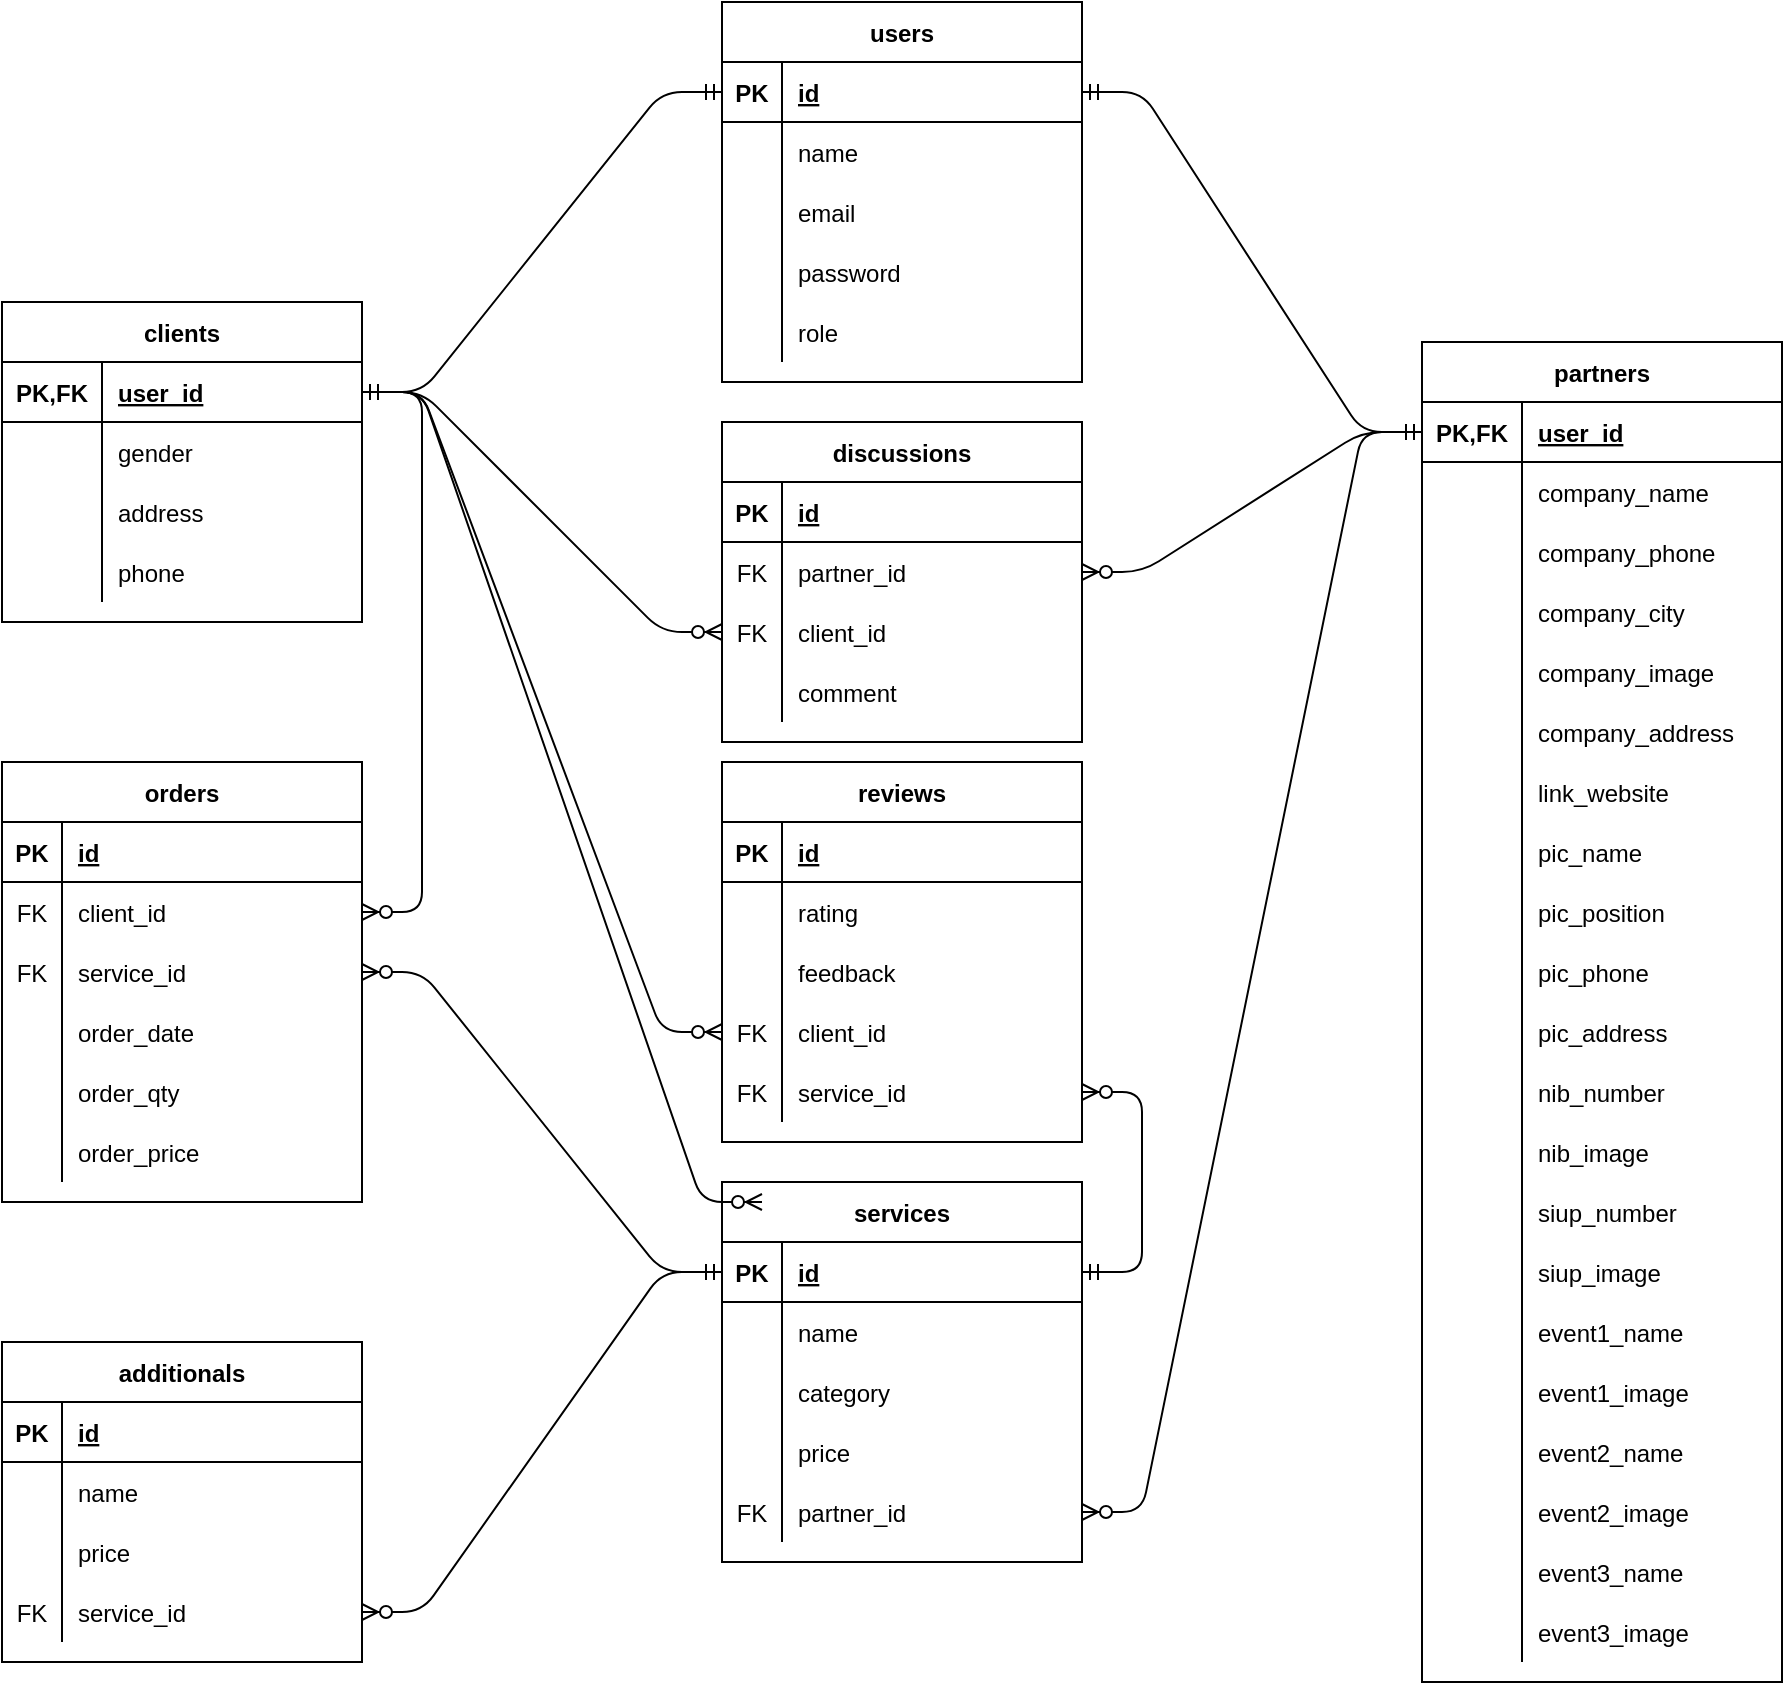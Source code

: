 <mxfile version="13.9.9" type="device"><diagram id="7vVhhY3sMpNbxDXtLegC" name="Page-1"><mxGraphModel dx="852" dy="494" grid="1" gridSize="10" guides="1" tooltips="1" connect="1" arrows="1" fold="1" page="1" pageScale="1" pageWidth="850" pageHeight="1100" math="0" shadow="0"><root><mxCell id="0"/><mxCell id="1" parent="0"/><mxCell id="mZylwE0ilWby5DpFtync-1" value="clients" style="shape=table;startSize=30;container=1;collapsible=1;childLayout=tableLayout;fixedRows=1;rowLines=0;fontStyle=1;align=center;resizeLast=1;" parent="1" vertex="1"><mxGeometry x="200" y="240" width="180" height="160" as="geometry"/></mxCell><mxCell id="mZylwE0ilWby5DpFtync-2" value="" style="shape=partialRectangle;collapsible=0;dropTarget=0;pointerEvents=0;fillColor=none;top=0;left=0;bottom=1;right=0;points=[[0,0.5],[1,0.5]];portConstraint=eastwest;" parent="mZylwE0ilWby5DpFtync-1" vertex="1"><mxGeometry y="30" width="180" height="30" as="geometry"/></mxCell><mxCell id="mZylwE0ilWby5DpFtync-3" value="PK,FK" style="shape=partialRectangle;connectable=0;fillColor=none;top=0;left=0;bottom=0;right=0;fontStyle=1;overflow=hidden;" parent="mZylwE0ilWby5DpFtync-2" vertex="1"><mxGeometry width="50" height="30" as="geometry"/></mxCell><mxCell id="mZylwE0ilWby5DpFtync-4" value="user_id" style="shape=partialRectangle;connectable=0;fillColor=none;top=0;left=0;bottom=0;right=0;align=left;spacingLeft=6;fontStyle=5;overflow=hidden;" parent="mZylwE0ilWby5DpFtync-2" vertex="1"><mxGeometry x="50" width="130" height="30" as="geometry"/></mxCell><mxCell id="mZylwE0ilWby5DpFtync-8" value="" style="shape=partialRectangle;collapsible=0;dropTarget=0;pointerEvents=0;fillColor=none;top=0;left=0;bottom=0;right=0;points=[[0,0.5],[1,0.5]];portConstraint=eastwest;" parent="mZylwE0ilWby5DpFtync-1" vertex="1"><mxGeometry y="60" width="180" height="30" as="geometry"/></mxCell><mxCell id="mZylwE0ilWby5DpFtync-9" value="" style="shape=partialRectangle;connectable=0;fillColor=none;top=0;left=0;bottom=0;right=0;editable=1;overflow=hidden;" parent="mZylwE0ilWby5DpFtync-8" vertex="1"><mxGeometry width="50" height="30" as="geometry"/></mxCell><mxCell id="mZylwE0ilWby5DpFtync-10" value="gender" style="shape=partialRectangle;connectable=0;fillColor=none;top=0;left=0;bottom=0;right=0;align=left;spacingLeft=6;overflow=hidden;" parent="mZylwE0ilWby5DpFtync-8" vertex="1"><mxGeometry x="50" width="130" height="30" as="geometry"/></mxCell><mxCell id="1_7S9FqW3H-1Bu59NG8p-7" style="shape=partialRectangle;collapsible=0;dropTarget=0;pointerEvents=0;fillColor=none;top=0;left=0;bottom=0;right=0;points=[[0,0.5],[1,0.5]];portConstraint=eastwest;" parent="mZylwE0ilWby5DpFtync-1" vertex="1"><mxGeometry y="90" width="180" height="30" as="geometry"/></mxCell><mxCell id="1_7S9FqW3H-1Bu59NG8p-8" style="shape=partialRectangle;connectable=0;fillColor=none;top=0;left=0;bottom=0;right=0;editable=1;overflow=hidden;" parent="1_7S9FqW3H-1Bu59NG8p-7" vertex="1"><mxGeometry width="50" height="30" as="geometry"/></mxCell><mxCell id="1_7S9FqW3H-1Bu59NG8p-9" value="address" style="shape=partialRectangle;connectable=0;fillColor=none;top=0;left=0;bottom=0;right=0;align=left;spacingLeft=6;overflow=hidden;" parent="1_7S9FqW3H-1Bu59NG8p-7" vertex="1"><mxGeometry x="50" width="130" height="30" as="geometry"/></mxCell><mxCell id="8lcmx79aWJHVTIyxf9C0-26" style="shape=partialRectangle;collapsible=0;dropTarget=0;pointerEvents=0;fillColor=none;top=0;left=0;bottom=0;right=0;points=[[0,0.5],[1,0.5]];portConstraint=eastwest;" parent="mZylwE0ilWby5DpFtync-1" vertex="1"><mxGeometry y="120" width="180" height="30" as="geometry"/></mxCell><mxCell id="8lcmx79aWJHVTIyxf9C0-27" style="shape=partialRectangle;connectable=0;fillColor=none;top=0;left=0;bottom=0;right=0;editable=1;overflow=hidden;" parent="8lcmx79aWJHVTIyxf9C0-26" vertex="1"><mxGeometry width="50" height="30" as="geometry"/></mxCell><mxCell id="8lcmx79aWJHVTIyxf9C0-28" value="phone" style="shape=partialRectangle;connectable=0;fillColor=none;top=0;left=0;bottom=0;right=0;align=left;spacingLeft=6;overflow=hidden;" parent="8lcmx79aWJHVTIyxf9C0-26" vertex="1"><mxGeometry x="50" width="130" height="30" as="geometry"/></mxCell><mxCell id="1_7S9FqW3H-1Bu59NG8p-26" value="partners" style="shape=table;startSize=30;container=1;collapsible=1;childLayout=tableLayout;fixedRows=1;rowLines=0;fontStyle=1;align=center;resizeLast=1;" parent="1" vertex="1"><mxGeometry x="910" y="260" width="180" height="670" as="geometry"/></mxCell><mxCell id="1_7S9FqW3H-1Bu59NG8p-27" value="" style="shape=partialRectangle;collapsible=0;dropTarget=0;pointerEvents=0;fillColor=none;top=0;left=0;bottom=1;right=0;points=[[0,0.5],[1,0.5]];portConstraint=eastwest;" parent="1_7S9FqW3H-1Bu59NG8p-26" vertex="1"><mxGeometry y="30" width="180" height="30" as="geometry"/></mxCell><mxCell id="1_7S9FqW3H-1Bu59NG8p-28" value="PK,FK" style="shape=partialRectangle;connectable=0;fillColor=none;top=0;left=0;bottom=0;right=0;fontStyle=1;overflow=hidden;" parent="1_7S9FqW3H-1Bu59NG8p-27" vertex="1"><mxGeometry width="50" height="30" as="geometry"/></mxCell><mxCell id="1_7S9FqW3H-1Bu59NG8p-29" value="user_id" style="shape=partialRectangle;connectable=0;fillColor=none;top=0;left=0;bottom=0;right=0;align=left;spacingLeft=6;fontStyle=5;overflow=hidden;" parent="1_7S9FqW3H-1Bu59NG8p-27" vertex="1"><mxGeometry x="50" width="130" height="30" as="geometry"/></mxCell><mxCell id="1_7S9FqW3H-1Bu59NG8p-33" value="" style="shape=partialRectangle;collapsible=0;dropTarget=0;pointerEvents=0;fillColor=none;top=0;left=0;bottom=0;right=0;points=[[0,0.5],[1,0.5]];portConstraint=eastwest;" parent="1_7S9FqW3H-1Bu59NG8p-26" vertex="1"><mxGeometry y="60" width="180" height="30" as="geometry"/></mxCell><mxCell id="1_7S9FqW3H-1Bu59NG8p-34" value="" style="shape=partialRectangle;connectable=0;fillColor=none;top=0;left=0;bottom=0;right=0;editable=1;overflow=hidden;" parent="1_7S9FqW3H-1Bu59NG8p-33" vertex="1"><mxGeometry width="50" height="30" as="geometry"/></mxCell><mxCell id="1_7S9FqW3H-1Bu59NG8p-35" value="company_name" style="shape=partialRectangle;connectable=0;fillColor=none;top=0;left=0;bottom=0;right=0;align=left;spacingLeft=6;overflow=hidden;" parent="1_7S9FqW3H-1Bu59NG8p-33" vertex="1"><mxGeometry x="50" width="130" height="30" as="geometry"/></mxCell><mxCell id="1_7S9FqW3H-1Bu59NG8p-36" value="" style="shape=partialRectangle;collapsible=0;dropTarget=0;pointerEvents=0;fillColor=none;top=0;left=0;bottom=0;right=0;points=[[0,0.5],[1,0.5]];portConstraint=eastwest;" parent="1_7S9FqW3H-1Bu59NG8p-26" vertex="1"><mxGeometry y="90" width="180" height="30" as="geometry"/></mxCell><mxCell id="1_7S9FqW3H-1Bu59NG8p-37" value="" style="shape=partialRectangle;connectable=0;fillColor=none;top=0;left=0;bottom=0;right=0;editable=1;overflow=hidden;" parent="1_7S9FqW3H-1Bu59NG8p-36" vertex="1"><mxGeometry width="50" height="30" as="geometry"/></mxCell><mxCell id="1_7S9FqW3H-1Bu59NG8p-38" value="company_phone" style="shape=partialRectangle;connectable=0;fillColor=none;top=0;left=0;bottom=0;right=0;align=left;spacingLeft=6;overflow=hidden;" parent="1_7S9FqW3H-1Bu59NG8p-36" vertex="1"><mxGeometry x="50" width="130" height="30" as="geometry"/></mxCell><mxCell id="8lcmx79aWJHVTIyxf9C0-74" style="shape=partialRectangle;collapsible=0;dropTarget=0;pointerEvents=0;fillColor=none;top=0;left=0;bottom=0;right=0;points=[[0,0.5],[1,0.5]];portConstraint=eastwest;" parent="1_7S9FqW3H-1Bu59NG8p-26" vertex="1"><mxGeometry y="120" width="180" height="30" as="geometry"/></mxCell><mxCell id="8lcmx79aWJHVTIyxf9C0-75" style="shape=partialRectangle;connectable=0;fillColor=none;top=0;left=0;bottom=0;right=0;editable=1;overflow=hidden;" parent="8lcmx79aWJHVTIyxf9C0-74" vertex="1"><mxGeometry width="50" height="30" as="geometry"/></mxCell><mxCell id="8lcmx79aWJHVTIyxf9C0-76" value="company_city" style="shape=partialRectangle;connectable=0;fillColor=none;top=0;left=0;bottom=0;right=0;align=left;spacingLeft=6;overflow=hidden;" parent="8lcmx79aWJHVTIyxf9C0-74" vertex="1"><mxGeometry x="50" width="130" height="30" as="geometry"/></mxCell><mxCell id="8lcmx79aWJHVTIyxf9C0-77" style="shape=partialRectangle;collapsible=0;dropTarget=0;pointerEvents=0;fillColor=none;top=0;left=0;bottom=0;right=0;points=[[0,0.5],[1,0.5]];portConstraint=eastwest;" parent="1_7S9FqW3H-1Bu59NG8p-26" vertex="1"><mxGeometry y="150" width="180" height="30" as="geometry"/></mxCell><mxCell id="8lcmx79aWJHVTIyxf9C0-78" style="shape=partialRectangle;connectable=0;fillColor=none;top=0;left=0;bottom=0;right=0;editable=1;overflow=hidden;" parent="8lcmx79aWJHVTIyxf9C0-77" vertex="1"><mxGeometry width="50" height="30" as="geometry"/></mxCell><mxCell id="8lcmx79aWJHVTIyxf9C0-79" value="company_image" style="shape=partialRectangle;connectable=0;fillColor=none;top=0;left=0;bottom=0;right=0;align=left;spacingLeft=6;overflow=hidden;" parent="8lcmx79aWJHVTIyxf9C0-77" vertex="1"><mxGeometry x="50" width="130" height="30" as="geometry"/></mxCell><mxCell id="8lcmx79aWJHVTIyxf9C0-80" style="shape=partialRectangle;collapsible=0;dropTarget=0;pointerEvents=0;fillColor=none;top=0;left=0;bottom=0;right=0;points=[[0,0.5],[1,0.5]];portConstraint=eastwest;" parent="1_7S9FqW3H-1Bu59NG8p-26" vertex="1"><mxGeometry y="180" width="180" height="30" as="geometry"/></mxCell><mxCell id="8lcmx79aWJHVTIyxf9C0-81" style="shape=partialRectangle;connectable=0;fillColor=none;top=0;left=0;bottom=0;right=0;editable=1;overflow=hidden;" parent="8lcmx79aWJHVTIyxf9C0-80" vertex="1"><mxGeometry width="50" height="30" as="geometry"/></mxCell><mxCell id="8lcmx79aWJHVTIyxf9C0-82" value="company_address" style="shape=partialRectangle;connectable=0;fillColor=none;top=0;left=0;bottom=0;right=0;align=left;spacingLeft=6;overflow=hidden;" parent="8lcmx79aWJHVTIyxf9C0-80" vertex="1"><mxGeometry x="50" width="130" height="30" as="geometry"/></mxCell><mxCell id="8lcmx79aWJHVTIyxf9C0-83" style="shape=partialRectangle;collapsible=0;dropTarget=0;pointerEvents=0;fillColor=none;top=0;left=0;bottom=0;right=0;points=[[0,0.5],[1,0.5]];portConstraint=eastwest;" parent="1_7S9FqW3H-1Bu59NG8p-26" vertex="1"><mxGeometry y="210" width="180" height="30" as="geometry"/></mxCell><mxCell id="8lcmx79aWJHVTIyxf9C0-84" style="shape=partialRectangle;connectable=0;fillColor=none;top=0;left=0;bottom=0;right=0;editable=1;overflow=hidden;" parent="8lcmx79aWJHVTIyxf9C0-83" vertex="1"><mxGeometry width="50" height="30" as="geometry"/></mxCell><mxCell id="8lcmx79aWJHVTIyxf9C0-85" value="link_website" style="shape=partialRectangle;connectable=0;fillColor=none;top=0;left=0;bottom=0;right=0;align=left;spacingLeft=6;overflow=hidden;" parent="8lcmx79aWJHVTIyxf9C0-83" vertex="1"><mxGeometry x="50" width="130" height="30" as="geometry"/></mxCell><mxCell id="8lcmx79aWJHVTIyxf9C0-86" style="shape=partialRectangle;collapsible=0;dropTarget=0;pointerEvents=0;fillColor=none;top=0;left=0;bottom=0;right=0;points=[[0,0.5],[1,0.5]];portConstraint=eastwest;" parent="1_7S9FqW3H-1Bu59NG8p-26" vertex="1"><mxGeometry y="240" width="180" height="30" as="geometry"/></mxCell><mxCell id="8lcmx79aWJHVTIyxf9C0-87" style="shape=partialRectangle;connectable=0;fillColor=none;top=0;left=0;bottom=0;right=0;editable=1;overflow=hidden;" parent="8lcmx79aWJHVTIyxf9C0-86" vertex="1"><mxGeometry width="50" height="30" as="geometry"/></mxCell><mxCell id="8lcmx79aWJHVTIyxf9C0-88" value="pic_name" style="shape=partialRectangle;connectable=0;fillColor=none;top=0;left=0;bottom=0;right=0;align=left;spacingLeft=6;overflow=hidden;" parent="8lcmx79aWJHVTIyxf9C0-86" vertex="1"><mxGeometry x="50" width="130" height="30" as="geometry"/></mxCell><mxCell id="8lcmx79aWJHVTIyxf9C0-89" style="shape=partialRectangle;collapsible=0;dropTarget=0;pointerEvents=0;fillColor=none;top=0;left=0;bottom=0;right=0;points=[[0,0.5],[1,0.5]];portConstraint=eastwest;" parent="1_7S9FqW3H-1Bu59NG8p-26" vertex="1"><mxGeometry y="270" width="180" height="30" as="geometry"/></mxCell><mxCell id="8lcmx79aWJHVTIyxf9C0-90" style="shape=partialRectangle;connectable=0;fillColor=none;top=0;left=0;bottom=0;right=0;editable=1;overflow=hidden;" parent="8lcmx79aWJHVTIyxf9C0-89" vertex="1"><mxGeometry width="50" height="30" as="geometry"/></mxCell><mxCell id="8lcmx79aWJHVTIyxf9C0-91" value="pic_position" style="shape=partialRectangle;connectable=0;fillColor=none;top=0;left=0;bottom=0;right=0;align=left;spacingLeft=6;overflow=hidden;" parent="8lcmx79aWJHVTIyxf9C0-89" vertex="1"><mxGeometry x="50" width="130" height="30" as="geometry"/></mxCell><mxCell id="8lcmx79aWJHVTIyxf9C0-92" style="shape=partialRectangle;collapsible=0;dropTarget=0;pointerEvents=0;fillColor=none;top=0;left=0;bottom=0;right=0;points=[[0,0.5],[1,0.5]];portConstraint=eastwest;" parent="1_7S9FqW3H-1Bu59NG8p-26" vertex="1"><mxGeometry y="300" width="180" height="30" as="geometry"/></mxCell><mxCell id="8lcmx79aWJHVTIyxf9C0-93" style="shape=partialRectangle;connectable=0;fillColor=none;top=0;left=0;bottom=0;right=0;editable=1;overflow=hidden;" parent="8lcmx79aWJHVTIyxf9C0-92" vertex="1"><mxGeometry width="50" height="30" as="geometry"/></mxCell><mxCell id="8lcmx79aWJHVTIyxf9C0-94" value="pic_phone" style="shape=partialRectangle;connectable=0;fillColor=none;top=0;left=0;bottom=0;right=0;align=left;spacingLeft=6;overflow=hidden;" parent="8lcmx79aWJHVTIyxf9C0-92" vertex="1"><mxGeometry x="50" width="130" height="30" as="geometry"/></mxCell><mxCell id="8lcmx79aWJHVTIyxf9C0-95" style="shape=partialRectangle;collapsible=0;dropTarget=0;pointerEvents=0;fillColor=none;top=0;left=0;bottom=0;right=0;points=[[0,0.5],[1,0.5]];portConstraint=eastwest;" parent="1_7S9FqW3H-1Bu59NG8p-26" vertex="1"><mxGeometry y="330" width="180" height="30" as="geometry"/></mxCell><mxCell id="8lcmx79aWJHVTIyxf9C0-96" style="shape=partialRectangle;connectable=0;fillColor=none;top=0;left=0;bottom=0;right=0;editable=1;overflow=hidden;" parent="8lcmx79aWJHVTIyxf9C0-95" vertex="1"><mxGeometry width="50" height="30" as="geometry"/></mxCell><mxCell id="8lcmx79aWJHVTIyxf9C0-97" value="pic_address" style="shape=partialRectangle;connectable=0;fillColor=none;top=0;left=0;bottom=0;right=0;align=left;spacingLeft=6;overflow=hidden;" parent="8lcmx79aWJHVTIyxf9C0-95" vertex="1"><mxGeometry x="50" width="130" height="30" as="geometry"/></mxCell><mxCell id="8lcmx79aWJHVTIyxf9C0-98" style="shape=partialRectangle;collapsible=0;dropTarget=0;pointerEvents=0;fillColor=none;top=0;left=0;bottom=0;right=0;points=[[0,0.5],[1,0.5]];portConstraint=eastwest;" parent="1_7S9FqW3H-1Bu59NG8p-26" vertex="1"><mxGeometry y="360" width="180" height="30" as="geometry"/></mxCell><mxCell id="8lcmx79aWJHVTIyxf9C0-99" style="shape=partialRectangle;connectable=0;fillColor=none;top=0;left=0;bottom=0;right=0;editable=1;overflow=hidden;" parent="8lcmx79aWJHVTIyxf9C0-98" vertex="1"><mxGeometry width="50" height="30" as="geometry"/></mxCell><mxCell id="8lcmx79aWJHVTIyxf9C0-100" value="nib_number" style="shape=partialRectangle;connectable=0;fillColor=none;top=0;left=0;bottom=0;right=0;align=left;spacingLeft=6;overflow=hidden;" parent="8lcmx79aWJHVTIyxf9C0-98" vertex="1"><mxGeometry x="50" width="130" height="30" as="geometry"/></mxCell><mxCell id="8lcmx79aWJHVTIyxf9C0-101" style="shape=partialRectangle;collapsible=0;dropTarget=0;pointerEvents=0;fillColor=none;top=0;left=0;bottom=0;right=0;points=[[0,0.5],[1,0.5]];portConstraint=eastwest;" parent="1_7S9FqW3H-1Bu59NG8p-26" vertex="1"><mxGeometry y="390" width="180" height="30" as="geometry"/></mxCell><mxCell id="8lcmx79aWJHVTIyxf9C0-102" style="shape=partialRectangle;connectable=0;fillColor=none;top=0;left=0;bottom=0;right=0;editable=1;overflow=hidden;" parent="8lcmx79aWJHVTIyxf9C0-101" vertex="1"><mxGeometry width="50" height="30" as="geometry"/></mxCell><mxCell id="8lcmx79aWJHVTIyxf9C0-103" value="nib_image" style="shape=partialRectangle;connectable=0;fillColor=none;top=0;left=0;bottom=0;right=0;align=left;spacingLeft=6;overflow=hidden;" parent="8lcmx79aWJHVTIyxf9C0-101" vertex="1"><mxGeometry x="50" width="130" height="30" as="geometry"/></mxCell><mxCell id="8lcmx79aWJHVTIyxf9C0-104" style="shape=partialRectangle;collapsible=0;dropTarget=0;pointerEvents=0;fillColor=none;top=0;left=0;bottom=0;right=0;points=[[0,0.5],[1,0.5]];portConstraint=eastwest;" parent="1_7S9FqW3H-1Bu59NG8p-26" vertex="1"><mxGeometry y="420" width="180" height="30" as="geometry"/></mxCell><mxCell id="8lcmx79aWJHVTIyxf9C0-105" style="shape=partialRectangle;connectable=0;fillColor=none;top=0;left=0;bottom=0;right=0;editable=1;overflow=hidden;" parent="8lcmx79aWJHVTIyxf9C0-104" vertex="1"><mxGeometry width="50" height="30" as="geometry"/></mxCell><mxCell id="8lcmx79aWJHVTIyxf9C0-106" value="siup_number" style="shape=partialRectangle;connectable=0;fillColor=none;top=0;left=0;bottom=0;right=0;align=left;spacingLeft=6;overflow=hidden;" parent="8lcmx79aWJHVTIyxf9C0-104" vertex="1"><mxGeometry x="50" width="130" height="30" as="geometry"/></mxCell><mxCell id="8lcmx79aWJHVTIyxf9C0-107" style="shape=partialRectangle;collapsible=0;dropTarget=0;pointerEvents=0;fillColor=none;top=0;left=0;bottom=0;right=0;points=[[0,0.5],[1,0.5]];portConstraint=eastwest;" parent="1_7S9FqW3H-1Bu59NG8p-26" vertex="1"><mxGeometry y="450" width="180" height="30" as="geometry"/></mxCell><mxCell id="8lcmx79aWJHVTIyxf9C0-108" style="shape=partialRectangle;connectable=0;fillColor=none;top=0;left=0;bottom=0;right=0;editable=1;overflow=hidden;" parent="8lcmx79aWJHVTIyxf9C0-107" vertex="1"><mxGeometry width="50" height="30" as="geometry"/></mxCell><mxCell id="8lcmx79aWJHVTIyxf9C0-109" value="siup_image" style="shape=partialRectangle;connectable=0;fillColor=none;top=0;left=0;bottom=0;right=0;align=left;spacingLeft=6;overflow=hidden;" parent="8lcmx79aWJHVTIyxf9C0-107" vertex="1"><mxGeometry x="50" width="130" height="30" as="geometry"/></mxCell><mxCell id="8lcmx79aWJHVTIyxf9C0-110" style="shape=partialRectangle;collapsible=0;dropTarget=0;pointerEvents=0;fillColor=none;top=0;left=0;bottom=0;right=0;points=[[0,0.5],[1,0.5]];portConstraint=eastwest;" parent="1_7S9FqW3H-1Bu59NG8p-26" vertex="1"><mxGeometry y="480" width="180" height="30" as="geometry"/></mxCell><mxCell id="8lcmx79aWJHVTIyxf9C0-111" style="shape=partialRectangle;connectable=0;fillColor=none;top=0;left=0;bottom=0;right=0;editable=1;overflow=hidden;" parent="8lcmx79aWJHVTIyxf9C0-110" vertex="1"><mxGeometry width="50" height="30" as="geometry"/></mxCell><mxCell id="8lcmx79aWJHVTIyxf9C0-112" value="event1_name" style="shape=partialRectangle;connectable=0;fillColor=none;top=0;left=0;bottom=0;right=0;align=left;spacingLeft=6;overflow=hidden;" parent="8lcmx79aWJHVTIyxf9C0-110" vertex="1"><mxGeometry x="50" width="130" height="30" as="geometry"/></mxCell><mxCell id="8lcmx79aWJHVTIyxf9C0-113" style="shape=partialRectangle;collapsible=0;dropTarget=0;pointerEvents=0;fillColor=none;top=0;left=0;bottom=0;right=0;points=[[0,0.5],[1,0.5]];portConstraint=eastwest;" parent="1_7S9FqW3H-1Bu59NG8p-26" vertex="1"><mxGeometry y="510" width="180" height="30" as="geometry"/></mxCell><mxCell id="8lcmx79aWJHVTIyxf9C0-114" style="shape=partialRectangle;connectable=0;fillColor=none;top=0;left=0;bottom=0;right=0;editable=1;overflow=hidden;" parent="8lcmx79aWJHVTIyxf9C0-113" vertex="1"><mxGeometry width="50" height="30" as="geometry"/></mxCell><mxCell id="8lcmx79aWJHVTIyxf9C0-115" value="event1_image" style="shape=partialRectangle;connectable=0;fillColor=none;top=0;left=0;bottom=0;right=0;align=left;spacingLeft=6;overflow=hidden;" parent="8lcmx79aWJHVTIyxf9C0-113" vertex="1"><mxGeometry x="50" width="130" height="30" as="geometry"/></mxCell><mxCell id="8lcmx79aWJHVTIyxf9C0-116" style="shape=partialRectangle;collapsible=0;dropTarget=0;pointerEvents=0;fillColor=none;top=0;left=0;bottom=0;right=0;points=[[0,0.5],[1,0.5]];portConstraint=eastwest;" parent="1_7S9FqW3H-1Bu59NG8p-26" vertex="1"><mxGeometry y="540" width="180" height="30" as="geometry"/></mxCell><mxCell id="8lcmx79aWJHVTIyxf9C0-117" style="shape=partialRectangle;connectable=0;fillColor=none;top=0;left=0;bottom=0;right=0;editable=1;overflow=hidden;" parent="8lcmx79aWJHVTIyxf9C0-116" vertex="1"><mxGeometry width="50" height="30" as="geometry"/></mxCell><mxCell id="8lcmx79aWJHVTIyxf9C0-118" value="event2_name" style="shape=partialRectangle;connectable=0;fillColor=none;top=0;left=0;bottom=0;right=0;align=left;spacingLeft=6;overflow=hidden;" parent="8lcmx79aWJHVTIyxf9C0-116" vertex="1"><mxGeometry x="50" width="130" height="30" as="geometry"/></mxCell><mxCell id="8lcmx79aWJHVTIyxf9C0-119" style="shape=partialRectangle;collapsible=0;dropTarget=0;pointerEvents=0;fillColor=none;top=0;left=0;bottom=0;right=0;points=[[0,0.5],[1,0.5]];portConstraint=eastwest;" parent="1_7S9FqW3H-1Bu59NG8p-26" vertex="1"><mxGeometry y="570" width="180" height="30" as="geometry"/></mxCell><mxCell id="8lcmx79aWJHVTIyxf9C0-120" style="shape=partialRectangle;connectable=0;fillColor=none;top=0;left=0;bottom=0;right=0;editable=1;overflow=hidden;" parent="8lcmx79aWJHVTIyxf9C0-119" vertex="1"><mxGeometry width="50" height="30" as="geometry"/></mxCell><mxCell id="8lcmx79aWJHVTIyxf9C0-121" value="event2_image" style="shape=partialRectangle;connectable=0;fillColor=none;top=0;left=0;bottom=0;right=0;align=left;spacingLeft=6;overflow=hidden;" parent="8lcmx79aWJHVTIyxf9C0-119" vertex="1"><mxGeometry x="50" width="130" height="30" as="geometry"/></mxCell><mxCell id="8lcmx79aWJHVTIyxf9C0-122" style="shape=partialRectangle;collapsible=0;dropTarget=0;pointerEvents=0;fillColor=none;top=0;left=0;bottom=0;right=0;points=[[0,0.5],[1,0.5]];portConstraint=eastwest;" parent="1_7S9FqW3H-1Bu59NG8p-26" vertex="1"><mxGeometry y="600" width="180" height="30" as="geometry"/></mxCell><mxCell id="8lcmx79aWJHVTIyxf9C0-123" style="shape=partialRectangle;connectable=0;fillColor=none;top=0;left=0;bottom=0;right=0;editable=1;overflow=hidden;" parent="8lcmx79aWJHVTIyxf9C0-122" vertex="1"><mxGeometry width="50" height="30" as="geometry"/></mxCell><mxCell id="8lcmx79aWJHVTIyxf9C0-124" value="event3_name" style="shape=partialRectangle;connectable=0;fillColor=none;top=0;left=0;bottom=0;right=0;align=left;spacingLeft=6;overflow=hidden;" parent="8lcmx79aWJHVTIyxf9C0-122" vertex="1"><mxGeometry x="50" width="130" height="30" as="geometry"/></mxCell><mxCell id="8lcmx79aWJHVTIyxf9C0-125" style="shape=partialRectangle;collapsible=0;dropTarget=0;pointerEvents=0;fillColor=none;top=0;left=0;bottom=0;right=0;points=[[0,0.5],[1,0.5]];portConstraint=eastwest;" parent="1_7S9FqW3H-1Bu59NG8p-26" vertex="1"><mxGeometry y="630" width="180" height="30" as="geometry"/></mxCell><mxCell id="8lcmx79aWJHVTIyxf9C0-126" style="shape=partialRectangle;connectable=0;fillColor=none;top=0;left=0;bottom=0;right=0;editable=1;overflow=hidden;" parent="8lcmx79aWJHVTIyxf9C0-125" vertex="1"><mxGeometry width="50" height="30" as="geometry"/></mxCell><mxCell id="8lcmx79aWJHVTIyxf9C0-127" value="event3_image" style="shape=partialRectangle;connectable=0;fillColor=none;top=0;left=0;bottom=0;right=0;align=left;spacingLeft=6;overflow=hidden;" parent="8lcmx79aWJHVTIyxf9C0-125" vertex="1"><mxGeometry x="50" width="130" height="30" as="geometry"/></mxCell><mxCell id="1_7S9FqW3H-1Bu59NG8p-54" value="services" style="shape=table;startSize=30;container=1;collapsible=1;childLayout=tableLayout;fixedRows=1;rowLines=0;fontStyle=1;align=center;resizeLast=1;" parent="1" vertex="1"><mxGeometry x="560" y="680" width="180" height="190" as="geometry"/></mxCell><mxCell id="1_7S9FqW3H-1Bu59NG8p-55" value="" style="shape=partialRectangle;collapsible=0;dropTarget=0;pointerEvents=0;fillColor=none;top=0;left=0;bottom=1;right=0;points=[[0,0.5],[1,0.5]];portConstraint=eastwest;" parent="1_7S9FqW3H-1Bu59NG8p-54" vertex="1"><mxGeometry y="30" width="180" height="30" as="geometry"/></mxCell><mxCell id="1_7S9FqW3H-1Bu59NG8p-56" value="PK" style="shape=partialRectangle;connectable=0;fillColor=none;top=0;left=0;bottom=0;right=0;fontStyle=1;overflow=hidden;" parent="1_7S9FqW3H-1Bu59NG8p-55" vertex="1"><mxGeometry width="30" height="30" as="geometry"/></mxCell><mxCell id="1_7S9FqW3H-1Bu59NG8p-57" value="id" style="shape=partialRectangle;connectable=0;fillColor=none;top=0;left=0;bottom=0;right=0;align=left;spacingLeft=6;fontStyle=5;overflow=hidden;" parent="1_7S9FqW3H-1Bu59NG8p-55" vertex="1"><mxGeometry x="30" width="150" height="30" as="geometry"/></mxCell><mxCell id="1_7S9FqW3H-1Bu59NG8p-58" value="" style="shape=partialRectangle;collapsible=0;dropTarget=0;pointerEvents=0;fillColor=none;top=0;left=0;bottom=0;right=0;points=[[0,0.5],[1,0.5]];portConstraint=eastwest;" parent="1_7S9FqW3H-1Bu59NG8p-54" vertex="1"><mxGeometry y="60" width="180" height="30" as="geometry"/></mxCell><mxCell id="1_7S9FqW3H-1Bu59NG8p-59" value="" style="shape=partialRectangle;connectable=0;fillColor=none;top=0;left=0;bottom=0;right=0;editable=1;overflow=hidden;" parent="1_7S9FqW3H-1Bu59NG8p-58" vertex="1"><mxGeometry width="30" height="30" as="geometry"/></mxCell><mxCell id="1_7S9FqW3H-1Bu59NG8p-60" value="name" style="shape=partialRectangle;connectable=0;fillColor=none;top=0;left=0;bottom=0;right=0;align=left;spacingLeft=6;overflow=hidden;" parent="1_7S9FqW3H-1Bu59NG8p-58" vertex="1"><mxGeometry x="30" width="150" height="30" as="geometry"/></mxCell><mxCell id="8lcmx79aWJHVTIyxf9C0-33" style="shape=partialRectangle;collapsible=0;dropTarget=0;pointerEvents=0;fillColor=none;top=0;left=0;bottom=0;right=0;points=[[0,0.5],[1,0.5]];portConstraint=eastwest;" parent="1_7S9FqW3H-1Bu59NG8p-54" vertex="1"><mxGeometry y="90" width="180" height="30" as="geometry"/></mxCell><mxCell id="8lcmx79aWJHVTIyxf9C0-34" style="shape=partialRectangle;connectable=0;fillColor=none;top=0;left=0;bottom=0;right=0;editable=1;overflow=hidden;" parent="8lcmx79aWJHVTIyxf9C0-33" vertex="1"><mxGeometry width="30" height="30" as="geometry"/></mxCell><mxCell id="8lcmx79aWJHVTIyxf9C0-35" value="category" style="shape=partialRectangle;connectable=0;fillColor=none;top=0;left=0;bottom=0;right=0;align=left;spacingLeft=6;overflow=hidden;" parent="8lcmx79aWJHVTIyxf9C0-33" vertex="1"><mxGeometry x="30" width="150" height="30" as="geometry"/></mxCell><mxCell id="1_7S9FqW3H-1Bu59NG8p-61" value="" style="shape=partialRectangle;collapsible=0;dropTarget=0;pointerEvents=0;fillColor=none;top=0;left=0;bottom=0;right=0;points=[[0,0.5],[1,0.5]];portConstraint=eastwest;" parent="1_7S9FqW3H-1Bu59NG8p-54" vertex="1"><mxGeometry y="120" width="180" height="30" as="geometry"/></mxCell><mxCell id="1_7S9FqW3H-1Bu59NG8p-62" value="" style="shape=partialRectangle;connectable=0;fillColor=none;top=0;left=0;bottom=0;right=0;editable=1;overflow=hidden;" parent="1_7S9FqW3H-1Bu59NG8p-61" vertex="1"><mxGeometry width="30" height="30" as="geometry"/></mxCell><mxCell id="1_7S9FqW3H-1Bu59NG8p-63" value="price" style="shape=partialRectangle;connectable=0;fillColor=none;top=0;left=0;bottom=0;right=0;align=left;spacingLeft=6;overflow=hidden;" parent="1_7S9FqW3H-1Bu59NG8p-61" vertex="1"><mxGeometry x="30" width="150" height="30" as="geometry"/></mxCell><mxCell id="1_7S9FqW3H-1Bu59NG8p-81" style="shape=partialRectangle;collapsible=0;dropTarget=0;pointerEvents=0;fillColor=none;top=0;left=0;bottom=0;right=0;points=[[0,0.5],[1,0.5]];portConstraint=eastwest;" parent="1_7S9FqW3H-1Bu59NG8p-54" vertex="1"><mxGeometry y="150" width="180" height="30" as="geometry"/></mxCell><mxCell id="1_7S9FqW3H-1Bu59NG8p-82" value="FK" style="shape=partialRectangle;connectable=0;fillColor=none;top=0;left=0;bottom=0;right=0;editable=1;overflow=hidden;" parent="1_7S9FqW3H-1Bu59NG8p-81" vertex="1"><mxGeometry width="30" height="30" as="geometry"/></mxCell><mxCell id="1_7S9FqW3H-1Bu59NG8p-83" value="partner_id" style="shape=partialRectangle;connectable=0;fillColor=none;top=0;left=0;bottom=0;right=0;align=left;spacingLeft=6;overflow=hidden;" parent="1_7S9FqW3H-1Bu59NG8p-81" vertex="1"><mxGeometry x="30" width="150" height="30" as="geometry"/></mxCell><mxCell id="1_7S9FqW3H-1Bu59NG8p-67" value="additionals" style="shape=table;startSize=30;container=1;collapsible=1;childLayout=tableLayout;fixedRows=1;rowLines=0;fontStyle=1;align=center;resizeLast=1;" parent="1" vertex="1"><mxGeometry x="200" y="760" width="180" height="160" as="geometry"/></mxCell><mxCell id="1_7S9FqW3H-1Bu59NG8p-68" value="" style="shape=partialRectangle;collapsible=0;dropTarget=0;pointerEvents=0;fillColor=none;top=0;left=0;bottom=1;right=0;points=[[0,0.5],[1,0.5]];portConstraint=eastwest;" parent="1_7S9FqW3H-1Bu59NG8p-67" vertex="1"><mxGeometry y="30" width="180" height="30" as="geometry"/></mxCell><mxCell id="1_7S9FqW3H-1Bu59NG8p-69" value="PK" style="shape=partialRectangle;connectable=0;fillColor=none;top=0;left=0;bottom=0;right=0;fontStyle=1;overflow=hidden;" parent="1_7S9FqW3H-1Bu59NG8p-68" vertex="1"><mxGeometry width="30" height="30" as="geometry"/></mxCell><mxCell id="1_7S9FqW3H-1Bu59NG8p-70" value="id" style="shape=partialRectangle;connectable=0;fillColor=none;top=0;left=0;bottom=0;right=0;align=left;spacingLeft=6;fontStyle=5;overflow=hidden;" parent="1_7S9FqW3H-1Bu59NG8p-68" vertex="1"><mxGeometry x="30" width="150" height="30" as="geometry"/></mxCell><mxCell id="1_7S9FqW3H-1Bu59NG8p-71" value="" style="shape=partialRectangle;collapsible=0;dropTarget=0;pointerEvents=0;fillColor=none;top=0;left=0;bottom=0;right=0;points=[[0,0.5],[1,0.5]];portConstraint=eastwest;" parent="1_7S9FqW3H-1Bu59NG8p-67" vertex="1"><mxGeometry y="60" width="180" height="30" as="geometry"/></mxCell><mxCell id="1_7S9FqW3H-1Bu59NG8p-72" value="" style="shape=partialRectangle;connectable=0;fillColor=none;top=0;left=0;bottom=0;right=0;editable=1;overflow=hidden;" parent="1_7S9FqW3H-1Bu59NG8p-71" vertex="1"><mxGeometry width="30" height="30" as="geometry"/></mxCell><mxCell id="1_7S9FqW3H-1Bu59NG8p-73" value="name" style="shape=partialRectangle;connectable=0;fillColor=none;top=0;left=0;bottom=0;right=0;align=left;spacingLeft=6;overflow=hidden;" parent="1_7S9FqW3H-1Bu59NG8p-71" vertex="1"><mxGeometry x="30" width="150" height="30" as="geometry"/></mxCell><mxCell id="1_7S9FqW3H-1Bu59NG8p-74" value="" style="shape=partialRectangle;collapsible=0;dropTarget=0;pointerEvents=0;fillColor=none;top=0;left=0;bottom=0;right=0;points=[[0,0.5],[1,0.5]];portConstraint=eastwest;" parent="1_7S9FqW3H-1Bu59NG8p-67" vertex="1"><mxGeometry y="90" width="180" height="30" as="geometry"/></mxCell><mxCell id="1_7S9FqW3H-1Bu59NG8p-75" value="" style="shape=partialRectangle;connectable=0;fillColor=none;top=0;left=0;bottom=0;right=0;editable=1;overflow=hidden;" parent="1_7S9FqW3H-1Bu59NG8p-74" vertex="1"><mxGeometry width="30" height="30" as="geometry"/></mxCell><mxCell id="1_7S9FqW3H-1Bu59NG8p-76" value="price" style="shape=partialRectangle;connectable=0;fillColor=none;top=0;left=0;bottom=0;right=0;align=left;spacingLeft=6;overflow=hidden;" parent="1_7S9FqW3H-1Bu59NG8p-74" vertex="1"><mxGeometry x="30" width="150" height="30" as="geometry"/></mxCell><mxCell id="1_7S9FqW3H-1Bu59NG8p-77" value="" style="shape=partialRectangle;collapsible=0;dropTarget=0;pointerEvents=0;fillColor=none;top=0;left=0;bottom=0;right=0;points=[[0,0.5],[1,0.5]];portConstraint=eastwest;" parent="1_7S9FqW3H-1Bu59NG8p-67" vertex="1"><mxGeometry y="120" width="180" height="30" as="geometry"/></mxCell><mxCell id="1_7S9FqW3H-1Bu59NG8p-78" value="FK" style="shape=partialRectangle;connectable=0;fillColor=none;top=0;left=0;bottom=0;right=0;editable=1;overflow=hidden;" parent="1_7S9FqW3H-1Bu59NG8p-77" vertex="1"><mxGeometry width="30" height="30" as="geometry"/></mxCell><mxCell id="1_7S9FqW3H-1Bu59NG8p-79" value="service_id" style="shape=partialRectangle;connectable=0;fillColor=none;top=0;left=0;bottom=0;right=0;align=left;spacingLeft=6;overflow=hidden;" parent="1_7S9FqW3H-1Bu59NG8p-77" vertex="1"><mxGeometry x="30" width="150" height="30" as="geometry"/></mxCell><mxCell id="1_7S9FqW3H-1Bu59NG8p-80" value="" style="edgeStyle=entityRelationEdgeStyle;fontSize=12;html=1;endArrow=ERzeroToMany;startArrow=ERmandOne;exitX=0;exitY=0.5;exitDx=0;exitDy=0;entryX=1;entryY=0.5;entryDx=0;entryDy=0;" parent="1" source="1_7S9FqW3H-1Bu59NG8p-27" target="1_7S9FqW3H-1Bu59NG8p-81" edge="1"><mxGeometry width="100" height="100" relative="1" as="geometry"><mxPoint x="480" y="510" as="sourcePoint"/><mxPoint x="580" y="410" as="targetPoint"/></mxGeometry></mxCell><mxCell id="1_7S9FqW3H-1Bu59NG8p-84" value="" style="edgeStyle=entityRelationEdgeStyle;fontSize=12;html=1;endArrow=ERzeroToMany;startArrow=ERmandOne;exitX=0;exitY=0.5;exitDx=0;exitDy=0;entryX=1;entryY=0.5;entryDx=0;entryDy=0;" parent="1" source="1_7S9FqW3H-1Bu59NG8p-55" target="1_7S9FqW3H-1Bu59NG8p-77" edge="1"><mxGeometry width="100" height="100" relative="1" as="geometry"><mxPoint x="480" y="510" as="sourcePoint"/><mxPoint x="580" y="410" as="targetPoint"/></mxGeometry></mxCell><mxCell id="1_7S9FqW3H-1Bu59NG8p-85" value="orders" style="shape=table;startSize=30;container=1;collapsible=1;childLayout=tableLayout;fixedRows=1;rowLines=0;fontStyle=1;align=center;resizeLast=1;" parent="1" vertex="1"><mxGeometry x="200" y="470" width="180" height="220" as="geometry"/></mxCell><mxCell id="1_7S9FqW3H-1Bu59NG8p-86" value="" style="shape=partialRectangle;collapsible=0;dropTarget=0;pointerEvents=0;fillColor=none;top=0;left=0;bottom=1;right=0;points=[[0,0.5],[1,0.5]];portConstraint=eastwest;" parent="1_7S9FqW3H-1Bu59NG8p-85" vertex="1"><mxGeometry y="30" width="180" height="30" as="geometry"/></mxCell><mxCell id="1_7S9FqW3H-1Bu59NG8p-87" value="PK" style="shape=partialRectangle;connectable=0;fillColor=none;top=0;left=0;bottom=0;right=0;fontStyle=1;overflow=hidden;" parent="1_7S9FqW3H-1Bu59NG8p-86" vertex="1"><mxGeometry width="30" height="30" as="geometry"/></mxCell><mxCell id="1_7S9FqW3H-1Bu59NG8p-88" value="id" style="shape=partialRectangle;connectable=0;fillColor=none;top=0;left=0;bottom=0;right=0;align=left;spacingLeft=6;fontStyle=5;overflow=hidden;" parent="1_7S9FqW3H-1Bu59NG8p-86" vertex="1"><mxGeometry x="30" width="150" height="30" as="geometry"/></mxCell><mxCell id="1_7S9FqW3H-1Bu59NG8p-89" value="" style="shape=partialRectangle;collapsible=0;dropTarget=0;pointerEvents=0;fillColor=none;top=0;left=0;bottom=0;right=0;points=[[0,0.5],[1,0.5]];portConstraint=eastwest;" parent="1_7S9FqW3H-1Bu59NG8p-85" vertex="1"><mxGeometry y="60" width="180" height="30" as="geometry"/></mxCell><mxCell id="1_7S9FqW3H-1Bu59NG8p-90" value="FK" style="shape=partialRectangle;connectable=0;fillColor=none;top=0;left=0;bottom=0;right=0;editable=1;overflow=hidden;" parent="1_7S9FqW3H-1Bu59NG8p-89" vertex="1"><mxGeometry width="30" height="30" as="geometry"/></mxCell><mxCell id="1_7S9FqW3H-1Bu59NG8p-91" value="client_id" style="shape=partialRectangle;connectable=0;fillColor=none;top=0;left=0;bottom=0;right=0;align=left;spacingLeft=6;overflow=hidden;" parent="1_7S9FqW3H-1Bu59NG8p-89" vertex="1"><mxGeometry x="30" width="150" height="30" as="geometry"/></mxCell><mxCell id="8lcmx79aWJHVTIyxf9C0-4" style="shape=partialRectangle;collapsible=0;dropTarget=0;pointerEvents=0;fillColor=none;top=0;left=0;bottom=0;right=0;points=[[0,0.5],[1,0.5]];portConstraint=eastwest;" parent="1_7S9FqW3H-1Bu59NG8p-85" vertex="1"><mxGeometry y="90" width="180" height="30" as="geometry"/></mxCell><mxCell id="8lcmx79aWJHVTIyxf9C0-5" value="FK" style="shape=partialRectangle;connectable=0;fillColor=none;top=0;left=0;bottom=0;right=0;editable=1;overflow=hidden;" parent="8lcmx79aWJHVTIyxf9C0-4" vertex="1"><mxGeometry width="30" height="30" as="geometry"/></mxCell><mxCell id="8lcmx79aWJHVTIyxf9C0-6" value="service_id" style="shape=partialRectangle;connectable=0;fillColor=none;top=0;left=0;bottom=0;right=0;align=left;spacingLeft=6;overflow=hidden;" parent="8lcmx79aWJHVTIyxf9C0-4" vertex="1"><mxGeometry x="30" width="150" height="30" as="geometry"/></mxCell><mxCell id="1_7S9FqW3H-1Bu59NG8p-92" value="" style="shape=partialRectangle;collapsible=0;dropTarget=0;pointerEvents=0;fillColor=none;top=0;left=0;bottom=0;right=0;points=[[0,0.5],[1,0.5]];portConstraint=eastwest;" parent="1_7S9FqW3H-1Bu59NG8p-85" vertex="1"><mxGeometry y="120" width="180" height="30" as="geometry"/></mxCell><mxCell id="1_7S9FqW3H-1Bu59NG8p-93" value="" style="shape=partialRectangle;connectable=0;fillColor=none;top=0;left=0;bottom=0;right=0;editable=1;overflow=hidden;" parent="1_7S9FqW3H-1Bu59NG8p-92" vertex="1"><mxGeometry width="30" height="30" as="geometry"/></mxCell><mxCell id="1_7S9FqW3H-1Bu59NG8p-94" value="order_date" style="shape=partialRectangle;connectable=0;fillColor=none;top=0;left=0;bottom=0;right=0;align=left;spacingLeft=6;overflow=hidden;" parent="1_7S9FqW3H-1Bu59NG8p-92" vertex="1"><mxGeometry x="30" width="150" height="30" as="geometry"/></mxCell><mxCell id="1_7S9FqW3H-1Bu59NG8p-95" value="" style="shape=partialRectangle;collapsible=0;dropTarget=0;pointerEvents=0;fillColor=none;top=0;left=0;bottom=0;right=0;points=[[0,0.5],[1,0.5]];portConstraint=eastwest;" parent="1_7S9FqW3H-1Bu59NG8p-85" vertex="1"><mxGeometry y="150" width="180" height="30" as="geometry"/></mxCell><mxCell id="1_7S9FqW3H-1Bu59NG8p-96" value="" style="shape=partialRectangle;connectable=0;fillColor=none;top=0;left=0;bottom=0;right=0;editable=1;overflow=hidden;" parent="1_7S9FqW3H-1Bu59NG8p-95" vertex="1"><mxGeometry width="30" height="30" as="geometry"/></mxCell><mxCell id="1_7S9FqW3H-1Bu59NG8p-97" value="order_qty" style="shape=partialRectangle;connectable=0;fillColor=none;top=0;left=0;bottom=0;right=0;align=left;spacingLeft=6;overflow=hidden;" parent="1_7S9FqW3H-1Bu59NG8p-95" vertex="1"><mxGeometry x="30" width="150" height="30" as="geometry"/></mxCell><mxCell id="1_7S9FqW3H-1Bu59NG8p-98" style="shape=partialRectangle;collapsible=0;dropTarget=0;pointerEvents=0;fillColor=none;top=0;left=0;bottom=0;right=0;points=[[0,0.5],[1,0.5]];portConstraint=eastwest;" parent="1_7S9FqW3H-1Bu59NG8p-85" vertex="1"><mxGeometry y="180" width="180" height="30" as="geometry"/></mxCell><mxCell id="1_7S9FqW3H-1Bu59NG8p-99" style="shape=partialRectangle;connectable=0;fillColor=none;top=0;left=0;bottom=0;right=0;editable=1;overflow=hidden;" parent="1_7S9FqW3H-1Bu59NG8p-98" vertex="1"><mxGeometry width="30" height="30" as="geometry"/></mxCell><mxCell id="1_7S9FqW3H-1Bu59NG8p-100" value="order_price" style="shape=partialRectangle;connectable=0;fillColor=none;top=0;left=0;bottom=0;right=0;align=left;spacingLeft=6;overflow=hidden;" parent="1_7S9FqW3H-1Bu59NG8p-98" vertex="1"><mxGeometry x="30" width="150" height="30" as="geometry"/></mxCell><mxCell id="1_7S9FqW3H-1Bu59NG8p-104" value="" style="edgeStyle=entityRelationEdgeStyle;fontSize=12;html=1;endArrow=ERzeroToMany;startArrow=ERmandOne;exitX=0;exitY=0.5;exitDx=0;exitDy=0;entryX=1;entryY=0.5;entryDx=0;entryDy=0;" parent="1" source="1_7S9FqW3H-1Bu59NG8p-55" target="8lcmx79aWJHVTIyxf9C0-4" edge="1"><mxGeometry width="100" height="100" relative="1" as="geometry"><mxPoint x="480" y="740" as="sourcePoint"/><mxPoint x="580" y="640" as="targetPoint"/></mxGeometry></mxCell><mxCell id="1_7S9FqW3H-1Bu59NG8p-105" value="" style="edgeStyle=entityRelationEdgeStyle;fontSize=12;html=1;endArrow=ERzeroToMany;startArrow=ERmandOne;exitX=1;exitY=0.5;exitDx=0;exitDy=0;entryX=1;entryY=0.5;entryDx=0;entryDy=0;" parent="1" source="mZylwE0ilWby5DpFtync-2" edge="1"><mxGeometry width="100" height="100" relative="1" as="geometry"><mxPoint x="480" y="790" as="sourcePoint"/><mxPoint x="580" y="690" as="targetPoint"/></mxGeometry></mxCell><mxCell id="1_7S9FqW3H-1Bu59NG8p-106" value="reviews" style="shape=table;startSize=30;container=1;collapsible=1;childLayout=tableLayout;fixedRows=1;rowLines=0;fontStyle=1;align=center;resizeLast=1;" parent="1" vertex="1"><mxGeometry x="560" y="470" width="180" height="190" as="geometry"/></mxCell><mxCell id="1_7S9FqW3H-1Bu59NG8p-107" value="" style="shape=partialRectangle;collapsible=0;dropTarget=0;pointerEvents=0;fillColor=none;top=0;left=0;bottom=1;right=0;points=[[0,0.5],[1,0.5]];portConstraint=eastwest;" parent="1_7S9FqW3H-1Bu59NG8p-106" vertex="1"><mxGeometry y="30" width="180" height="30" as="geometry"/></mxCell><mxCell id="1_7S9FqW3H-1Bu59NG8p-108" value="PK" style="shape=partialRectangle;connectable=0;fillColor=none;top=0;left=0;bottom=0;right=0;fontStyle=1;overflow=hidden;" parent="1_7S9FqW3H-1Bu59NG8p-107" vertex="1"><mxGeometry width="30" height="30" as="geometry"/></mxCell><mxCell id="1_7S9FqW3H-1Bu59NG8p-109" value="id" style="shape=partialRectangle;connectable=0;fillColor=none;top=0;left=0;bottom=0;right=0;align=left;spacingLeft=6;fontStyle=5;overflow=hidden;" parent="1_7S9FqW3H-1Bu59NG8p-107" vertex="1"><mxGeometry x="30" width="150" height="30" as="geometry"/></mxCell><mxCell id="1_7S9FqW3H-1Bu59NG8p-110" value="" style="shape=partialRectangle;collapsible=0;dropTarget=0;pointerEvents=0;fillColor=none;top=0;left=0;bottom=0;right=0;points=[[0,0.5],[1,0.5]];portConstraint=eastwest;" parent="1_7S9FqW3H-1Bu59NG8p-106" vertex="1"><mxGeometry y="60" width="180" height="30" as="geometry"/></mxCell><mxCell id="1_7S9FqW3H-1Bu59NG8p-111" value="" style="shape=partialRectangle;connectable=0;fillColor=none;top=0;left=0;bottom=0;right=0;editable=1;overflow=hidden;" parent="1_7S9FqW3H-1Bu59NG8p-110" vertex="1"><mxGeometry width="30" height="30" as="geometry"/></mxCell><mxCell id="1_7S9FqW3H-1Bu59NG8p-112" value="rating" style="shape=partialRectangle;connectable=0;fillColor=none;top=0;left=0;bottom=0;right=0;align=left;spacingLeft=6;overflow=hidden;" parent="1_7S9FqW3H-1Bu59NG8p-110" vertex="1"><mxGeometry x="30" width="150" height="30" as="geometry"/></mxCell><mxCell id="1_7S9FqW3H-1Bu59NG8p-113" value="" style="shape=partialRectangle;collapsible=0;dropTarget=0;pointerEvents=0;fillColor=none;top=0;left=0;bottom=0;right=0;points=[[0,0.5],[1,0.5]];portConstraint=eastwest;" parent="1_7S9FqW3H-1Bu59NG8p-106" vertex="1"><mxGeometry y="90" width="180" height="30" as="geometry"/></mxCell><mxCell id="1_7S9FqW3H-1Bu59NG8p-114" value="" style="shape=partialRectangle;connectable=0;fillColor=none;top=0;left=0;bottom=0;right=0;editable=1;overflow=hidden;" parent="1_7S9FqW3H-1Bu59NG8p-113" vertex="1"><mxGeometry width="30" height="30" as="geometry"/></mxCell><mxCell id="1_7S9FqW3H-1Bu59NG8p-115" value="feedback" style="shape=partialRectangle;connectable=0;fillColor=none;top=0;left=0;bottom=0;right=0;align=left;spacingLeft=6;overflow=hidden;" parent="1_7S9FqW3H-1Bu59NG8p-113" vertex="1"><mxGeometry x="30" width="150" height="30" as="geometry"/></mxCell><mxCell id="1_7S9FqW3H-1Bu59NG8p-116" value="" style="shape=partialRectangle;collapsible=0;dropTarget=0;pointerEvents=0;fillColor=none;top=0;left=0;bottom=0;right=0;points=[[0,0.5],[1,0.5]];portConstraint=eastwest;" parent="1_7S9FqW3H-1Bu59NG8p-106" vertex="1"><mxGeometry y="120" width="180" height="30" as="geometry"/></mxCell><mxCell id="1_7S9FqW3H-1Bu59NG8p-117" value="FK" style="shape=partialRectangle;connectable=0;fillColor=none;top=0;left=0;bottom=0;right=0;editable=1;overflow=hidden;" parent="1_7S9FqW3H-1Bu59NG8p-116" vertex="1"><mxGeometry width="30" height="30" as="geometry"/></mxCell><mxCell id="1_7S9FqW3H-1Bu59NG8p-118" value="client_id" style="shape=partialRectangle;connectable=0;fillColor=none;top=0;left=0;bottom=0;right=0;align=left;spacingLeft=6;overflow=hidden;" parent="1_7S9FqW3H-1Bu59NG8p-116" vertex="1"><mxGeometry x="30" width="150" height="30" as="geometry"/></mxCell><mxCell id="1_7S9FqW3H-1Bu59NG8p-119" style="shape=partialRectangle;collapsible=0;dropTarget=0;pointerEvents=0;fillColor=none;top=0;left=0;bottom=0;right=0;points=[[0,0.5],[1,0.5]];portConstraint=eastwest;" parent="1_7S9FqW3H-1Bu59NG8p-106" vertex="1"><mxGeometry y="150" width="180" height="30" as="geometry"/></mxCell><mxCell id="1_7S9FqW3H-1Bu59NG8p-120" value="FK" style="shape=partialRectangle;connectable=0;fillColor=none;top=0;left=0;bottom=0;right=0;editable=1;overflow=hidden;" parent="1_7S9FqW3H-1Bu59NG8p-119" vertex="1"><mxGeometry width="30" height="30" as="geometry"/></mxCell><mxCell id="1_7S9FqW3H-1Bu59NG8p-121" value="service_id" style="shape=partialRectangle;connectable=0;fillColor=none;top=0;left=0;bottom=0;right=0;align=left;spacingLeft=6;overflow=hidden;" parent="1_7S9FqW3H-1Bu59NG8p-119" vertex="1"><mxGeometry x="30" width="150" height="30" as="geometry"/></mxCell><mxCell id="1_7S9FqW3H-1Bu59NG8p-122" value="" style="edgeStyle=entityRelationEdgeStyle;fontSize=12;html=1;endArrow=ERzeroToMany;startArrow=ERmandOne;exitX=1;exitY=0.5;exitDx=0;exitDy=0;entryX=0;entryY=0.5;entryDx=0;entryDy=0;" parent="1" source="mZylwE0ilWby5DpFtync-2" target="1_7S9FqW3H-1Bu59NG8p-116" edge="1"><mxGeometry width="100" height="100" relative="1" as="geometry"><mxPoint x="480" y="930" as="sourcePoint"/><mxPoint x="580" y="830" as="targetPoint"/></mxGeometry></mxCell><mxCell id="1_7S9FqW3H-1Bu59NG8p-123" value="" style="edgeStyle=entityRelationEdgeStyle;fontSize=12;html=1;endArrow=ERzeroToMany;startArrow=ERmandOne;exitX=1;exitY=0.5;exitDx=0;exitDy=0;entryX=1;entryY=0.5;entryDx=0;entryDy=0;" parent="1" source="1_7S9FqW3H-1Bu59NG8p-55" target="1_7S9FqW3H-1Bu59NG8p-119" edge="1"><mxGeometry width="100" height="100" relative="1" as="geometry"><mxPoint x="480" y="760" as="sourcePoint"/><mxPoint x="580" y="660" as="targetPoint"/></mxGeometry></mxCell><mxCell id="1_7S9FqW3H-1Bu59NG8p-153" value="discussions" style="shape=table;startSize=30;container=1;collapsible=1;childLayout=tableLayout;fixedRows=1;rowLines=0;fontStyle=1;align=center;resizeLast=1;" parent="1" vertex="1"><mxGeometry x="560" y="300" width="180" height="160" as="geometry"/></mxCell><mxCell id="1_7S9FqW3H-1Bu59NG8p-154" value="" style="shape=partialRectangle;collapsible=0;dropTarget=0;pointerEvents=0;fillColor=none;top=0;left=0;bottom=1;right=0;points=[[0,0.5],[1,0.5]];portConstraint=eastwest;" parent="1_7S9FqW3H-1Bu59NG8p-153" vertex="1"><mxGeometry y="30" width="180" height="30" as="geometry"/></mxCell><mxCell id="1_7S9FqW3H-1Bu59NG8p-155" value="PK" style="shape=partialRectangle;connectable=0;fillColor=none;top=0;left=0;bottom=0;right=0;fontStyle=1;overflow=hidden;" parent="1_7S9FqW3H-1Bu59NG8p-154" vertex="1"><mxGeometry width="30" height="30" as="geometry"/></mxCell><mxCell id="1_7S9FqW3H-1Bu59NG8p-156" value="id" style="shape=partialRectangle;connectable=0;fillColor=none;top=0;left=0;bottom=0;right=0;align=left;spacingLeft=6;fontStyle=5;overflow=hidden;" parent="1_7S9FqW3H-1Bu59NG8p-154" vertex="1"><mxGeometry x="30" width="150" height="30" as="geometry"/></mxCell><mxCell id="1_7S9FqW3H-1Bu59NG8p-160" value="" style="shape=partialRectangle;collapsible=0;dropTarget=0;pointerEvents=0;fillColor=none;top=0;left=0;bottom=0;right=0;points=[[0,0.5],[1,0.5]];portConstraint=eastwest;" parent="1_7S9FqW3H-1Bu59NG8p-153" vertex="1"><mxGeometry y="60" width="180" height="30" as="geometry"/></mxCell><mxCell id="1_7S9FqW3H-1Bu59NG8p-161" value="FK" style="shape=partialRectangle;connectable=0;fillColor=none;top=0;left=0;bottom=0;right=0;editable=1;overflow=hidden;" parent="1_7S9FqW3H-1Bu59NG8p-160" vertex="1"><mxGeometry width="30" height="30" as="geometry"/></mxCell><mxCell id="1_7S9FqW3H-1Bu59NG8p-162" value="partner_id" style="shape=partialRectangle;connectable=0;fillColor=none;top=0;left=0;bottom=0;right=0;align=left;spacingLeft=6;overflow=hidden;" parent="1_7S9FqW3H-1Bu59NG8p-160" vertex="1"><mxGeometry x="30" width="150" height="30" as="geometry"/></mxCell><mxCell id="1_7S9FqW3H-1Bu59NG8p-163" value="" style="shape=partialRectangle;collapsible=0;dropTarget=0;pointerEvents=0;fillColor=none;top=0;left=0;bottom=0;right=0;points=[[0,0.5],[1,0.5]];portConstraint=eastwest;" parent="1_7S9FqW3H-1Bu59NG8p-153" vertex="1"><mxGeometry y="90" width="180" height="30" as="geometry"/></mxCell><mxCell id="1_7S9FqW3H-1Bu59NG8p-164" value="FK" style="shape=partialRectangle;connectable=0;fillColor=none;top=0;left=0;bottom=0;right=0;editable=1;overflow=hidden;" parent="1_7S9FqW3H-1Bu59NG8p-163" vertex="1"><mxGeometry width="30" height="30" as="geometry"/></mxCell><mxCell id="1_7S9FqW3H-1Bu59NG8p-165" value="client_id" style="shape=partialRectangle;connectable=0;fillColor=none;top=0;left=0;bottom=0;right=0;align=left;spacingLeft=6;overflow=hidden;" parent="1_7S9FqW3H-1Bu59NG8p-163" vertex="1"><mxGeometry x="30" width="150" height="30" as="geometry"/></mxCell><mxCell id="HuIUvA2ZDeaEQQTeV-ki-1" style="shape=partialRectangle;collapsible=0;dropTarget=0;pointerEvents=0;fillColor=none;top=0;left=0;bottom=0;right=0;points=[[0,0.5],[1,0.5]];portConstraint=eastwest;" vertex="1" parent="1_7S9FqW3H-1Bu59NG8p-153"><mxGeometry y="120" width="180" height="30" as="geometry"/></mxCell><mxCell id="HuIUvA2ZDeaEQQTeV-ki-2" style="shape=partialRectangle;connectable=0;fillColor=none;top=0;left=0;bottom=0;right=0;editable=1;overflow=hidden;" vertex="1" parent="HuIUvA2ZDeaEQQTeV-ki-1"><mxGeometry width="30" height="30" as="geometry"/></mxCell><mxCell id="HuIUvA2ZDeaEQQTeV-ki-3" value="comment" style="shape=partialRectangle;connectable=0;fillColor=none;top=0;left=0;bottom=0;right=0;align=left;spacingLeft=6;overflow=hidden;" vertex="1" parent="HuIUvA2ZDeaEQQTeV-ki-1"><mxGeometry x="30" width="150" height="30" as="geometry"/></mxCell><mxCell id="1_7S9FqW3H-1Bu59NG8p-167" value="" style="edgeStyle=entityRelationEdgeStyle;fontSize=12;html=1;endArrow=ERzeroToMany;startArrow=ERmandOne;exitX=1;exitY=0.5;exitDx=0;exitDy=0;entryX=0;entryY=0.5;entryDx=0;entryDy=0;" parent="1" source="mZylwE0ilWby5DpFtync-2" target="1_7S9FqW3H-1Bu59NG8p-163" edge="1"><mxGeometry width="100" height="100" relative="1" as="geometry"><mxPoint x="530" y="1000" as="sourcePoint"/><mxPoint x="630" y="900" as="targetPoint"/></mxGeometry></mxCell><mxCell id="1_7S9FqW3H-1Bu59NG8p-168" value="" style="edgeStyle=entityRelationEdgeStyle;fontSize=12;html=1;endArrow=ERzeroToMany;startArrow=ERmandOne;exitX=0;exitY=0.5;exitDx=0;exitDy=0;entryX=1;entryY=0.5;entryDx=0;entryDy=0;" parent="1" source="1_7S9FqW3H-1Bu59NG8p-27" target="1_7S9FqW3H-1Bu59NG8p-160" edge="1"><mxGeometry width="100" height="100" relative="1" as="geometry"><mxPoint x="530" y="840" as="sourcePoint"/><mxPoint x="630" y="740" as="targetPoint"/></mxGeometry></mxCell><mxCell id="8lcmx79aWJHVTIyxf9C0-7" value="" style="edgeStyle=entityRelationEdgeStyle;fontSize=12;html=1;endArrow=ERzeroToMany;startArrow=ERmandOne;exitX=1;exitY=0.5;exitDx=0;exitDy=0;" parent="1" source="mZylwE0ilWby5DpFtync-2" target="1_7S9FqW3H-1Bu59NG8p-89" edge="1"><mxGeometry width="100" height="100" relative="1" as="geometry"><mxPoint x="530" y="460" as="sourcePoint"/><mxPoint x="630" y="360" as="targetPoint"/></mxGeometry></mxCell><mxCell id="8lcmx79aWJHVTIyxf9C0-8" value="users" style="shape=table;startSize=30;container=1;collapsible=1;childLayout=tableLayout;fixedRows=1;rowLines=0;fontStyle=1;align=center;resizeLast=1;" parent="1" vertex="1"><mxGeometry x="560" y="90" width="180" height="190" as="geometry"/></mxCell><mxCell id="8lcmx79aWJHVTIyxf9C0-9" value="" style="shape=partialRectangle;collapsible=0;dropTarget=0;pointerEvents=0;fillColor=none;top=0;left=0;bottom=1;right=0;points=[[0,0.5],[1,0.5]];portConstraint=eastwest;" parent="8lcmx79aWJHVTIyxf9C0-8" vertex="1"><mxGeometry y="30" width="180" height="30" as="geometry"/></mxCell><mxCell id="8lcmx79aWJHVTIyxf9C0-10" value="PK" style="shape=partialRectangle;connectable=0;fillColor=none;top=0;left=0;bottom=0;right=0;fontStyle=1;overflow=hidden;" parent="8lcmx79aWJHVTIyxf9C0-9" vertex="1"><mxGeometry width="30" height="30" as="geometry"/></mxCell><mxCell id="8lcmx79aWJHVTIyxf9C0-11" value="id" style="shape=partialRectangle;connectable=0;fillColor=none;top=0;left=0;bottom=0;right=0;align=left;spacingLeft=6;fontStyle=5;overflow=hidden;" parent="8lcmx79aWJHVTIyxf9C0-9" vertex="1"><mxGeometry x="30" width="150" height="30" as="geometry"/></mxCell><mxCell id="8lcmx79aWJHVTIyxf9C0-12" value="" style="shape=partialRectangle;collapsible=0;dropTarget=0;pointerEvents=0;fillColor=none;top=0;left=0;bottom=0;right=0;points=[[0,0.5],[1,0.5]];portConstraint=eastwest;" parent="8lcmx79aWJHVTIyxf9C0-8" vertex="1"><mxGeometry y="60" width="180" height="30" as="geometry"/></mxCell><mxCell id="8lcmx79aWJHVTIyxf9C0-13" value="" style="shape=partialRectangle;connectable=0;fillColor=none;top=0;left=0;bottom=0;right=0;editable=1;overflow=hidden;" parent="8lcmx79aWJHVTIyxf9C0-12" vertex="1"><mxGeometry width="30" height="30" as="geometry"/></mxCell><mxCell id="8lcmx79aWJHVTIyxf9C0-14" value="name" style="shape=partialRectangle;connectable=0;fillColor=none;top=0;left=0;bottom=0;right=0;align=left;spacingLeft=6;overflow=hidden;" parent="8lcmx79aWJHVTIyxf9C0-12" vertex="1"><mxGeometry x="30" width="150" height="30" as="geometry"/></mxCell><mxCell id="8lcmx79aWJHVTIyxf9C0-15" value="" style="shape=partialRectangle;collapsible=0;dropTarget=0;pointerEvents=0;fillColor=none;top=0;left=0;bottom=0;right=0;points=[[0,0.5],[1,0.5]];portConstraint=eastwest;" parent="8lcmx79aWJHVTIyxf9C0-8" vertex="1"><mxGeometry y="90" width="180" height="30" as="geometry"/></mxCell><mxCell id="8lcmx79aWJHVTIyxf9C0-16" value="" style="shape=partialRectangle;connectable=0;fillColor=none;top=0;left=0;bottom=0;right=0;editable=1;overflow=hidden;" parent="8lcmx79aWJHVTIyxf9C0-15" vertex="1"><mxGeometry width="30" height="30" as="geometry"/></mxCell><mxCell id="8lcmx79aWJHVTIyxf9C0-17" value="email" style="shape=partialRectangle;connectable=0;fillColor=none;top=0;left=0;bottom=0;right=0;align=left;spacingLeft=6;overflow=hidden;" parent="8lcmx79aWJHVTIyxf9C0-15" vertex="1"><mxGeometry x="30" width="150" height="30" as="geometry"/></mxCell><mxCell id="8lcmx79aWJHVTIyxf9C0-18" value="" style="shape=partialRectangle;collapsible=0;dropTarget=0;pointerEvents=0;fillColor=none;top=0;left=0;bottom=0;right=0;points=[[0,0.5],[1,0.5]];portConstraint=eastwest;" parent="8lcmx79aWJHVTIyxf9C0-8" vertex="1"><mxGeometry y="120" width="180" height="30" as="geometry"/></mxCell><mxCell id="8lcmx79aWJHVTIyxf9C0-19" value="" style="shape=partialRectangle;connectable=0;fillColor=none;top=0;left=0;bottom=0;right=0;editable=1;overflow=hidden;" parent="8lcmx79aWJHVTIyxf9C0-18" vertex="1"><mxGeometry width="30" height="30" as="geometry"/></mxCell><mxCell id="8lcmx79aWJHVTIyxf9C0-20" value="password" style="shape=partialRectangle;connectable=0;fillColor=none;top=0;left=0;bottom=0;right=0;align=left;spacingLeft=6;overflow=hidden;" parent="8lcmx79aWJHVTIyxf9C0-18" vertex="1"><mxGeometry x="30" width="150" height="30" as="geometry"/></mxCell><mxCell id="8lcmx79aWJHVTIyxf9C0-21" style="shape=partialRectangle;collapsible=0;dropTarget=0;pointerEvents=0;fillColor=none;top=0;left=0;bottom=0;right=0;points=[[0,0.5],[1,0.5]];portConstraint=eastwest;" parent="8lcmx79aWJHVTIyxf9C0-8" vertex="1"><mxGeometry y="150" width="180" height="30" as="geometry"/></mxCell><mxCell id="8lcmx79aWJHVTIyxf9C0-22" style="shape=partialRectangle;connectable=0;fillColor=none;top=0;left=0;bottom=0;right=0;editable=1;overflow=hidden;" parent="8lcmx79aWJHVTIyxf9C0-21" vertex="1"><mxGeometry width="30" height="30" as="geometry"/></mxCell><mxCell id="8lcmx79aWJHVTIyxf9C0-23" value="role" style="shape=partialRectangle;connectable=0;fillColor=none;top=0;left=0;bottom=0;right=0;align=left;spacingLeft=6;overflow=hidden;" parent="8lcmx79aWJHVTIyxf9C0-21" vertex="1"><mxGeometry x="30" width="150" height="30" as="geometry"/></mxCell><mxCell id="8lcmx79aWJHVTIyxf9C0-25" value="" style="edgeStyle=entityRelationEdgeStyle;fontSize=12;html=1;endArrow=ERmandOne;startArrow=ERmandOne;exitX=0;exitY=0.5;exitDx=0;exitDy=0;entryX=1;entryY=0.5;entryDx=0;entryDy=0;" parent="1" source="8lcmx79aWJHVTIyxf9C0-9" target="mZylwE0ilWby5DpFtync-2" edge="1"><mxGeometry width="100" height="100" relative="1" as="geometry"><mxPoint x="460" y="320" as="sourcePoint"/><mxPoint x="560" y="220" as="targetPoint"/></mxGeometry></mxCell><mxCell id="8lcmx79aWJHVTIyxf9C0-29" value="" style="edgeStyle=entityRelationEdgeStyle;fontSize=12;html=1;endArrow=ERmandOne;startArrow=ERmandOne;exitX=1;exitY=0.5;exitDx=0;exitDy=0;entryX=0;entryY=0.5;entryDx=0;entryDy=0;" parent="1" source="8lcmx79aWJHVTIyxf9C0-9" target="1_7S9FqW3H-1Bu59NG8p-27" edge="1"><mxGeometry width="100" height="100" relative="1" as="geometry"><mxPoint x="520" y="350" as="sourcePoint"/><mxPoint x="620" y="250" as="targetPoint"/></mxGeometry></mxCell></root></mxGraphModel></diagram></mxfile>
